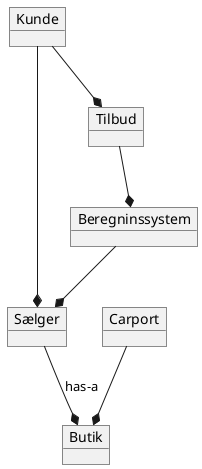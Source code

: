 @startuml
'https://plantuml.com/class-diagram

object Kunde
object Carport
object Sælger
object Tilbud
object Beregninssystem
object Butik

Sælger  --* Butik : has-a
Kunde --* Sælger
Beregninssystem --* Sælger
Tilbud --* Beregninssystem
Kunde --* Tilbud
Carport --* Butik




@enduml